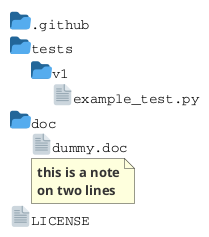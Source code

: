 {
  "sha1": "hy6p8nfp4cel1pe4ky753supnairq19",
  "insertion": {
    "when": "2024-11-19T12:22:17.339Z",
    "url": "https://github.com/plantuml/plantuml/issues/1946",
    "user": "plantuml@gmail.com"
  }
}
@startfiles
<style>
  root {
    BackgroundColor red
    FontColor blue
  }
</style>

/.github/
/tests/v1/example_test.py
/doc/dummy.doc
<note>
this is a note
on two lines
</note>
/LICENSE

@endfiles
